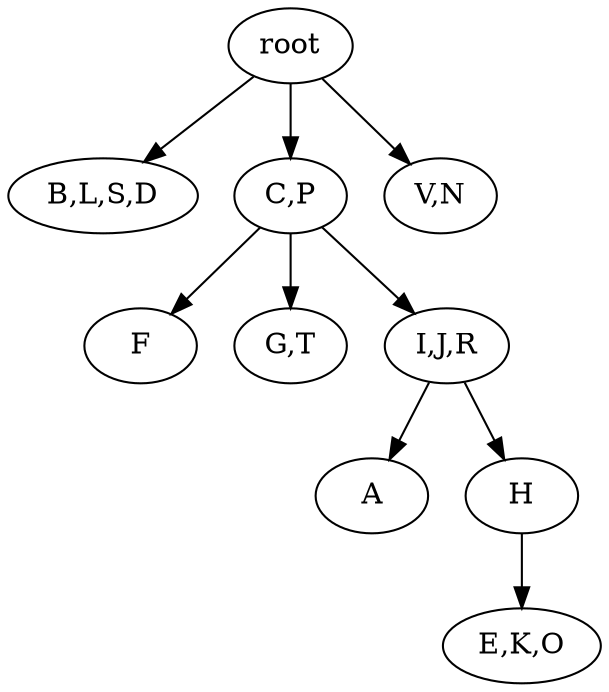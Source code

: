 strict digraph G {
	graph [name=G];
	0	 [label=root];
	3	 [label="B,L,S,D"];
	0 -> 3;
	1	 [label="C,P"];
	0 -> 1;
	2	 [label="V,N"];
	0 -> 2;
	8	 [label=A];
	7	 [label=F];
	1 -> 7;
	6	 [label="G,T"];
	1 -> 6;
	5	 [label="I,J,R"];
	1 -> 5;
	4	 [label="E,K,O"];
	9	 [label=H];
	9 -> 4;
	5 -> 8;
	5 -> 9;
}

